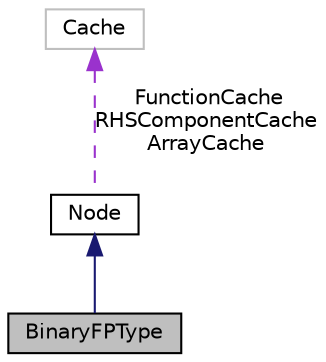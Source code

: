 digraph "BinaryFPType"
{
 // LATEX_PDF_SIZE
  bgcolor="transparent";
  edge [fontname="Helvetica",fontsize="10",labelfontname="Helvetica",labelfontsize="10"];
  node [fontname="Helvetica",fontsize="10",shape=record];
  Node1 [label="BinaryFPType",height=0.2,width=0.4,color="black", fillcolor="grey75", style="filled", fontcolor="black",tooltip=" "];
  Node2 -> Node1 [dir="back",color="midnightblue",fontsize="10",style="solid",fontname="Helvetica"];
  Node2 [label="Node",height=0.2,width=0.4,color="black",URL="$classNode.html",tooltip=" "];
  Node3 -> Node2 [dir="back",color="darkorchid3",fontsize="10",style="dashed",label=" FunctionCache\nRHSComponentCache\nArrayCache" ,fontname="Helvetica"];
  Node3 [label="Cache",height=0.2,width=0.4,color="grey75",tooltip=" "];
}
